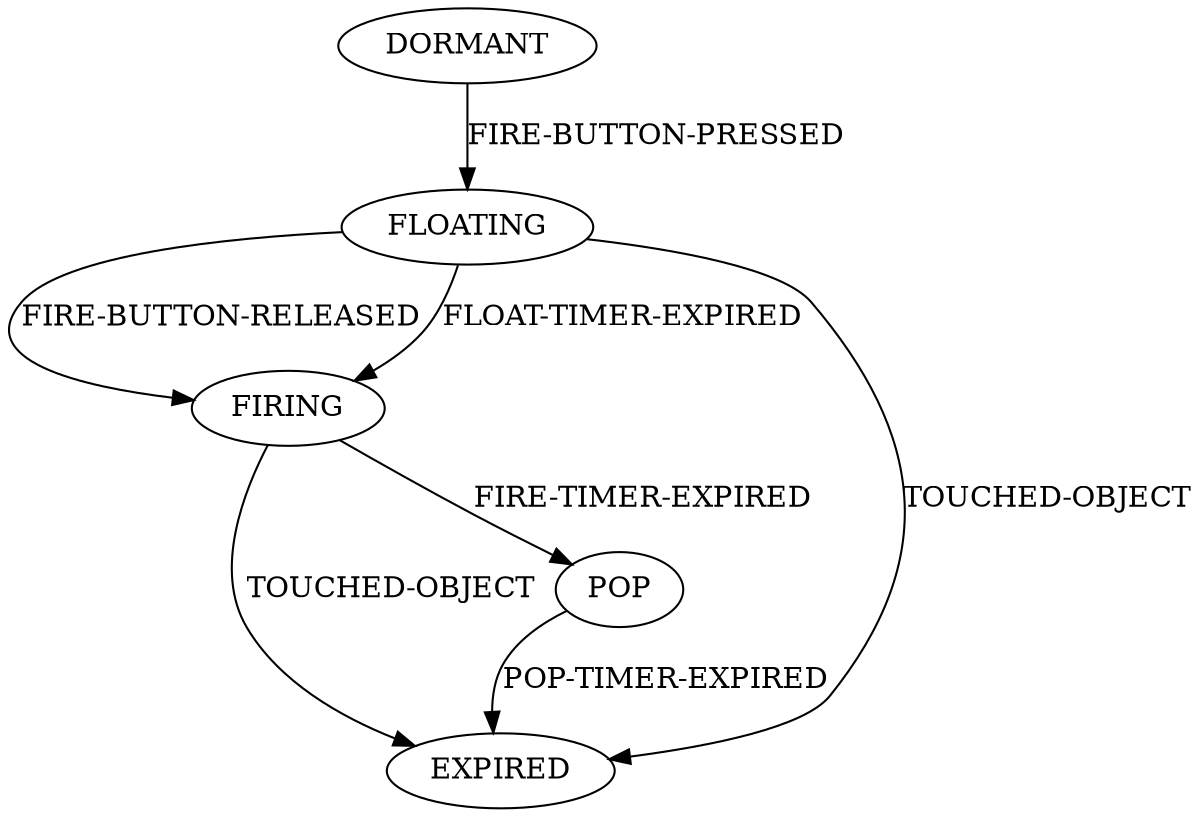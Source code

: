 digraph {
DORMANT -> FLOATING [ label = "FIRE-BUTTON-PRESSED" ];
FLOATING -> FIRING [ label = "FIRE-BUTTON-RELEASED" ];
FLOATING -> FIRING [ label = "FLOAT-TIMER-EXPIRED" ];
FLOATING -> EXPIRED [ label = "TOUCHED-OBJECT" ];
FIRING -> POP [ label = "FIRE-TIMER-EXPIRED" ];
FIRING -> EXPIRED [ label = "TOUCHED-OBJECT" ];
POP -> EXPIRED [ label = "POP-TIMER-EXPIRED" ];
}